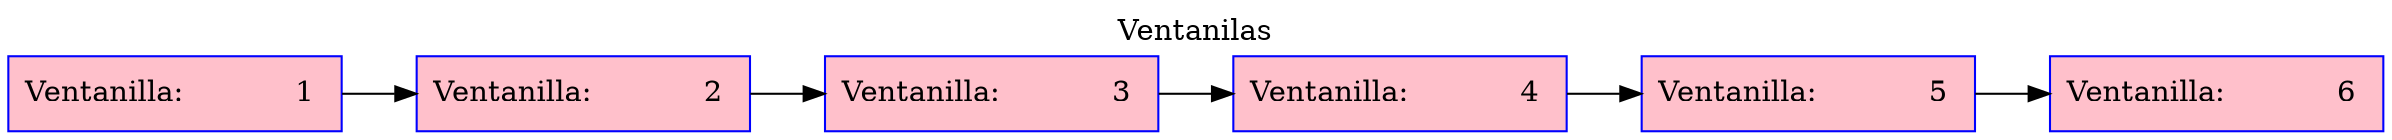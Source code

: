  digraph Linked_List {
    labelloc="t";
    label= "Ventanilas";
     rankdir=LR;
  node [shape=box, style=filled, color=blue, fillcolor=pink];
     "Node           1 " [label="Ventanilla:            1 "];
     "Node           1 " -> "Node           2 ";
     "Node           2 " [label="Ventanilla:            2 "];
     "Node           2 " -> "Node           3 ";
     "Node           3 " [label="Ventanilla:            3 "];
     "Node           3 " -> "Node           4 ";
     "Node           4 " [label="Ventanilla:            4 "];
     "Node           4 " -> "Node           5 ";
     "Node           5 " [label="Ventanilla:            5 "];
     "Node           5 " -> "Node           6 ";
     "Node           6 " [label="Ventanilla:            6 "];
 }

